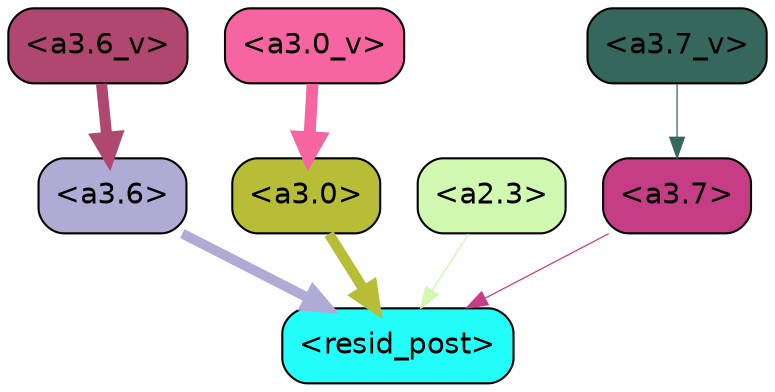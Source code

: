 strict digraph "" {
	graph [bgcolor=transparent,
		layout=dot,
		overlap=false,
		splines=true
	];
	"<a3.7>"	[color=black,
		fillcolor="#c53d85",
		fontname=Helvetica,
		shape=box,
		style="filled, rounded"];
	"<resid_post>"	[color=black,
		fillcolor="#22fdfa",
		fontname=Helvetica,
		shape=box,
		style="filled, rounded"];
	"<a3.7>" -> "<resid_post>"	[color="#c53d85",
		penwidth=0.6];
	"<a3.6>"	[color=black,
		fillcolor="#afabd4",
		fontname=Helvetica,
		shape=box,
		style="filled, rounded"];
	"<a3.6>" -> "<resid_post>"	[color="#afabd4",
		penwidth=4.749041676521301];
	"<a3.0>"	[color=black,
		fillcolor="#b8bd38",
		fontname=Helvetica,
		shape=box,
		style="filled, rounded"];
	"<a3.0>" -> "<resid_post>"	[color="#b8bd38",
		penwidth=5.004215121269226];
	"<a2.3>"	[color=black,
		fillcolor="#d1f8b1",
		fontname=Helvetica,
		shape=box,
		style="filled, rounded"];
	"<a2.3>" -> "<resid_post>"	[color="#d1f8b1",
		penwidth=0.6];
	"<a3.7_v>"	[color=black,
		fillcolor="#35675c",
		fontname=Helvetica,
		shape=box,
		style="filled, rounded"];
	"<a3.7_v>" -> "<a3.7>"	[color="#35675c",
		penwidth=0.6];
	"<a3.6_v>"	[color=black,
		fillcolor="#b04771",
		fontname=Helvetica,
		shape=box,
		style="filled, rounded"];
	"<a3.6_v>" -> "<a3.6>"	[color="#b04771",
		penwidth=5.297133803367615];
	"<a3.0_v>"	[color=black,
		fillcolor="#f665a1",
		fontname=Helvetica,
		shape=box,
		style="filled, rounded"];
	"<a3.0_v>" -> "<a3.0>"	[color="#f665a1",
		penwidth=5.680712580680847];
}
